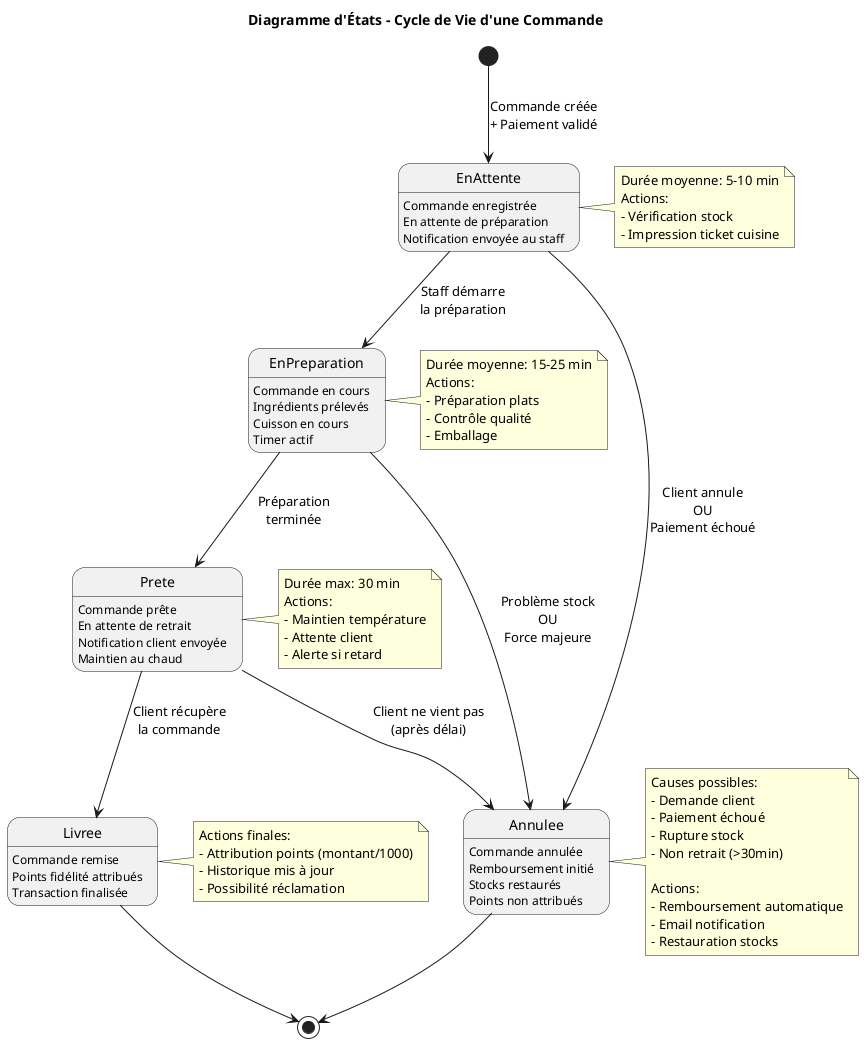 @startuml State_Diagram_Commande
title Diagramme d'États - Cycle de Vie d'une Commande

[*] --> EnAttente : Commande créée\n+ Paiement validé

state EnAttente {
    EnAttente : Commande enregistrée
    EnAttente : En attente de préparation
    EnAttente : Notification envoyée au staff
}

EnAttente --> EnPreparation : Staff démarre\nla préparation

state EnPreparation {
    EnPreparation : Commande en cours
    EnPreparation : Ingrédients prélevés
    EnPreparation : Cuisson en cours
    EnPreparation : Timer actif
}

EnPreparation --> Prete : Préparation\nterminée

state Prete {
    Prete : Commande prête
    Prete : En attente de retrait
    Prete : Notification client envoyée
    Prete : Maintien au chaud
}

Prete --> Livree : Client récupère\nla commande

state Livree {
    Livree : Commande remise
    Livree : Points fidélité attribués
    Livree : Transaction finalisée
}

Livree --> [*]

' Transitions d'annulation
EnAttente --> Annulee : Client annule\nOU\nPaiement échoué
EnPreparation --> Annulee : Problème stock\nOU\nForce majeure
Prete --> Annulee : Client ne vient pas\n(après délai)

state Annulee {
    Annulee : Commande annulée
    Annulee : Remboursement initié
    Annulee : Stocks restaurés
    Annulee : Points non attribués
}

Annulee --> [*]

note right of EnAttente
    Durée moyenne: 5-10 min
    Actions:
    - Vérification stock
    - Impression ticket cuisine
end note

note right of EnPreparation
    Durée moyenne: 15-25 min
    Actions:
    - Préparation plats
    - Contrôle qualité
    - Emballage
end note

note right of Prete
    Durée max: 30 min
    Actions:
    - Maintien température
    - Attente client
    - Alerte si retard
end note

note right of Livree
    Actions finales:
    - Attribution points (montant/1000)
    - Historique mis à jour
    - Possibilité réclamation
end note

note right of Annulee
    Causes possibles:
    - Demande client
    - Paiement échoué
    - Rupture stock
    - Non retrait (>30min)
    
    Actions:
    - Remboursement automatique
    - Email notification
    - Restauration stocks
end note

@enduml
